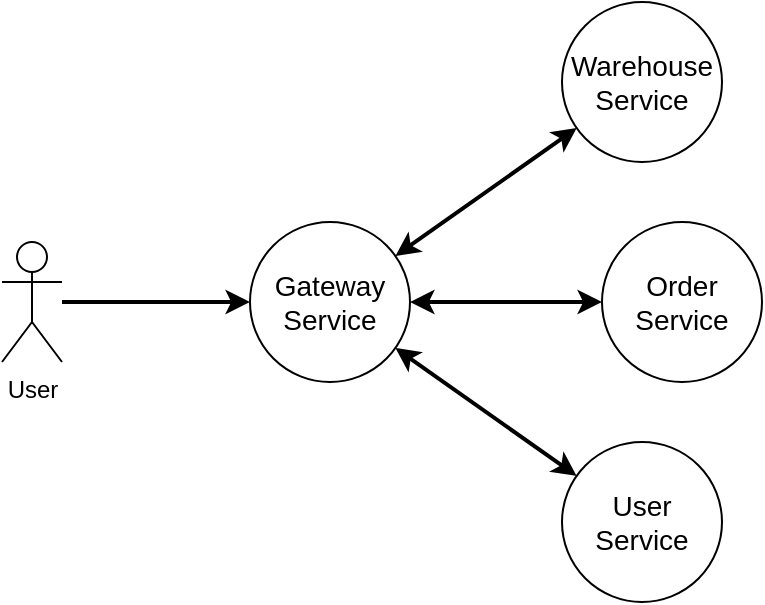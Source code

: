 <mxfile version="15.4.0" type="device"><diagram id="0m4hw1ya_IF_kMMtpIYL" name="Страница 1"><mxGraphModel dx="1106" dy="892" grid="1" gridSize="10" guides="1" tooltips="1" connect="1" arrows="1" fold="1" page="1" pageScale="1" pageWidth="827" pageHeight="1169" math="0" shadow="0"><root><mxCell id="0"/><mxCell id="1" parent="0"/><mxCell id="rCynPWDtF2r2N83QwB8r-5" style="rounded=0;orthogonalLoop=1;jettySize=auto;html=1;startArrow=classic;startFill=1;strokeWidth=2;" edge="1" parent="1" source="rCynPWDtF2r2N83QwB8r-1" target="rCynPWDtF2r2N83QwB8r-2"><mxGeometry relative="1" as="geometry"/></mxCell><mxCell id="rCynPWDtF2r2N83QwB8r-6" style="edgeStyle=none;rounded=0;orthogonalLoop=1;jettySize=auto;html=1;strokeWidth=2;startArrow=classic;startFill=1;" edge="1" parent="1" source="rCynPWDtF2r2N83QwB8r-1" target="rCynPWDtF2r2N83QwB8r-4"><mxGeometry relative="1" as="geometry"/></mxCell><mxCell id="rCynPWDtF2r2N83QwB8r-7" style="edgeStyle=none;rounded=0;orthogonalLoop=1;jettySize=auto;html=1;strokeWidth=2;startArrow=classic;startFill=1;" edge="1" parent="1" source="rCynPWDtF2r2N83QwB8r-1" target="rCynPWDtF2r2N83QwB8r-3"><mxGeometry relative="1" as="geometry"/></mxCell><mxCell id="rCynPWDtF2r2N83QwB8r-1" value="&lt;font style=&quot;font-size: 14px&quot;&gt;Gateway Service&lt;/font&gt;" style="ellipse;whiteSpace=wrap;html=1;" vertex="1" parent="1"><mxGeometry x="374" y="230" width="80" height="80" as="geometry"/></mxCell><mxCell id="rCynPWDtF2r2N83QwB8r-2" value="&lt;font style=&quot;font-size: 14px&quot;&gt;User Service&lt;/font&gt;" style="ellipse;whiteSpace=wrap;html=1;" vertex="1" parent="1"><mxGeometry x="530" y="340" width="80" height="80" as="geometry"/></mxCell><mxCell id="rCynPWDtF2r2N83QwB8r-3" value="&lt;font style=&quot;font-size: 14px&quot;&gt;Order Service&lt;/font&gt;" style="ellipse;whiteSpace=wrap;html=1;" vertex="1" parent="1"><mxGeometry x="550" y="230" width="80" height="80" as="geometry"/></mxCell><mxCell id="rCynPWDtF2r2N83QwB8r-4" value="&lt;font style=&quot;font-size: 14px&quot;&gt;Warehouse Service&lt;/font&gt;" style="ellipse;whiteSpace=wrap;html=1;" vertex="1" parent="1"><mxGeometry x="530" y="120" width="80" height="80" as="geometry"/></mxCell><mxCell id="rCynPWDtF2r2N83QwB8r-13" style="edgeStyle=none;rounded=0;orthogonalLoop=1;jettySize=auto;html=1;startArrow=none;startFill=0;strokeWidth=2;" edge="1" parent="1" source="rCynPWDtF2r2N83QwB8r-12" target="rCynPWDtF2r2N83QwB8r-1"><mxGeometry relative="1" as="geometry"/></mxCell><mxCell id="rCynPWDtF2r2N83QwB8r-12" value="User" style="shape=umlActor;verticalLabelPosition=bottom;verticalAlign=top;html=1;outlineConnect=0;" vertex="1" parent="1"><mxGeometry x="250" y="240" width="30" height="60" as="geometry"/></mxCell></root></mxGraphModel></diagram></mxfile>